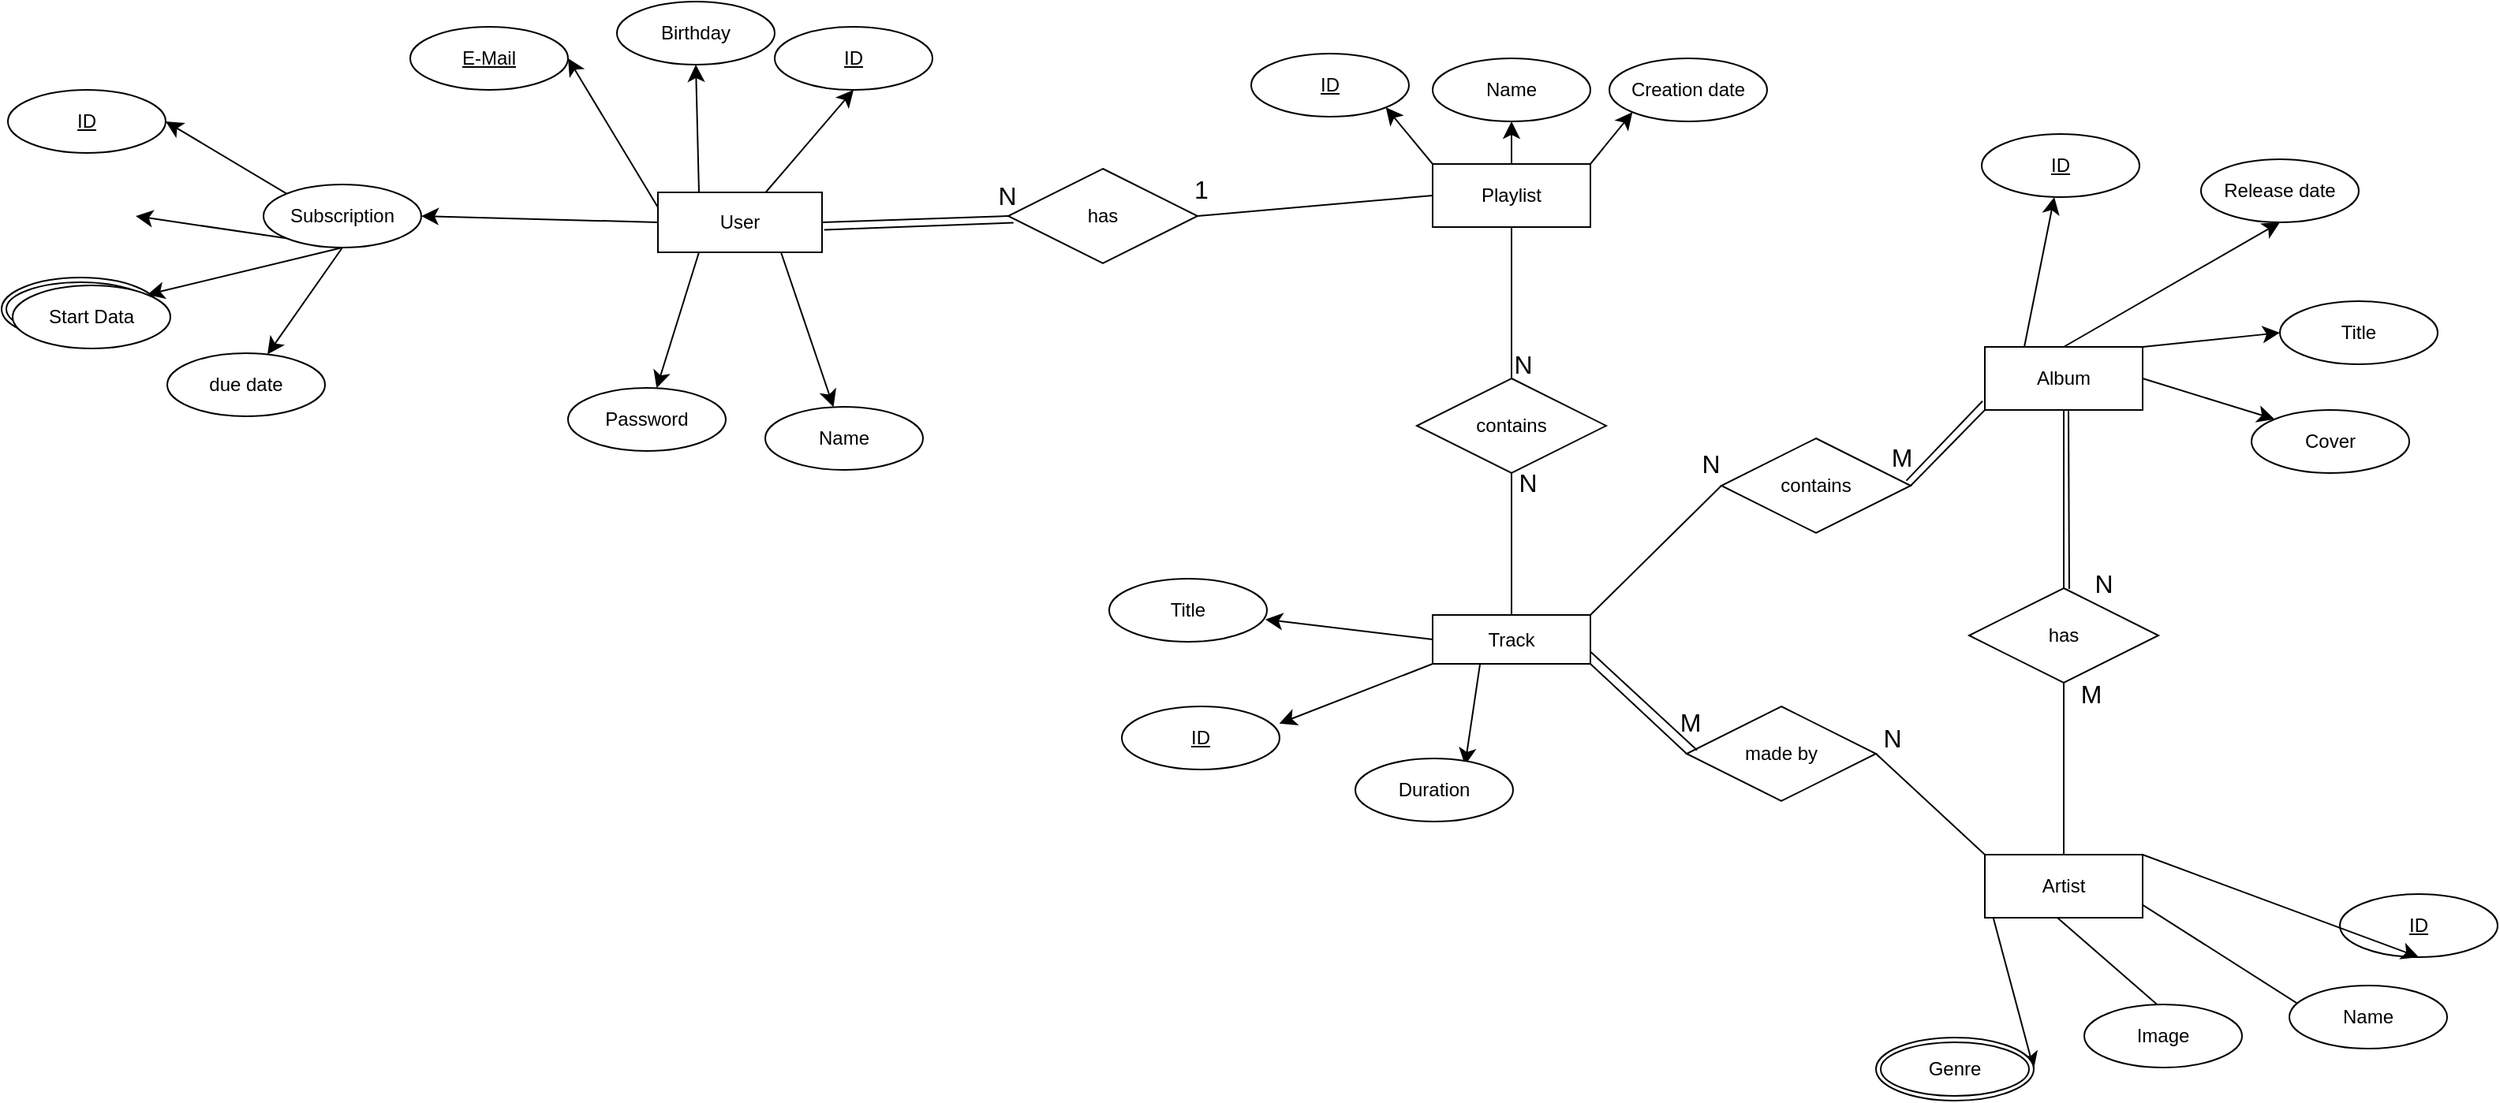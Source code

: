 <mxfile version="24.9.1">
  <diagram name="Page-1" id="G59CYE2ryUjGFPIt_PXo">
    <mxGraphModel dx="1425" dy="817" grid="0" gridSize="10" guides="1" tooltips="1" connect="1" arrows="1" fold="1" page="0" pageScale="1" pageWidth="850" pageHeight="1100" math="0" shadow="0">
      <root>
        <mxCell id="0" />
        <mxCell id="1" parent="0" />
        <mxCell id="FtLIaecBliiWp28A2eXK-8" style="edgeStyle=none;curved=1;rounded=0;orthogonalLoop=1;jettySize=auto;html=1;exitX=0.75;exitY=1;exitDx=0;exitDy=0;fontSize=12;startSize=8;endSize=8;" edge="1" parent="1" source="FtLIaecBliiWp28A2eXK-1" target="FtLIaecBliiWp28A2eXK-6">
          <mxGeometry relative="1" as="geometry" />
        </mxCell>
        <mxCell id="FtLIaecBliiWp28A2eXK-9" style="edgeStyle=none;curved=1;rounded=0;orthogonalLoop=1;jettySize=auto;html=1;exitX=0.25;exitY=1;exitDx=0;exitDy=0;fontSize=12;startSize=8;endSize=8;" edge="1" parent="1" source="FtLIaecBliiWp28A2eXK-1" target="FtLIaecBliiWp28A2eXK-5">
          <mxGeometry relative="1" as="geometry" />
        </mxCell>
        <mxCell id="FtLIaecBliiWp28A2eXK-10" style="edgeStyle=none;curved=1;rounded=0;orthogonalLoop=1;jettySize=auto;html=1;exitX=0.25;exitY=0;exitDx=0;exitDy=0;entryX=0.5;entryY=1;entryDx=0;entryDy=0;fontSize=12;startSize=8;endSize=8;" edge="1" parent="1" source="FtLIaecBliiWp28A2eXK-1" target="FtLIaecBliiWp28A2eXK-4">
          <mxGeometry relative="1" as="geometry" />
        </mxCell>
        <mxCell id="FtLIaecBliiWp28A2eXK-11" style="edgeStyle=none;curved=1;rounded=0;orthogonalLoop=1;jettySize=auto;html=1;exitX=0;exitY=0.25;exitDx=0;exitDy=0;entryX=1;entryY=0.5;entryDx=0;entryDy=0;fontSize=12;startSize=8;endSize=8;" edge="1" parent="1" source="FtLIaecBliiWp28A2eXK-1" target="FtLIaecBliiWp28A2eXK-3">
          <mxGeometry relative="1" as="geometry" />
        </mxCell>
        <mxCell id="FtLIaecBliiWp28A2eXK-13" style="edgeStyle=none;curved=1;rounded=0;orthogonalLoop=1;jettySize=auto;html=1;exitX=0;exitY=0.5;exitDx=0;exitDy=0;entryX=1;entryY=0.5;entryDx=0;entryDy=0;fontSize=12;startSize=8;endSize=8;" edge="1" parent="1" source="FtLIaecBliiWp28A2eXK-1" target="FtLIaecBliiWp28A2eXK-12">
          <mxGeometry relative="1" as="geometry" />
        </mxCell>
        <mxCell id="FtLIaecBliiWp28A2eXK-1" value="&lt;div&gt;User&lt;/div&gt;" style="whiteSpace=wrap;html=1;align=center;" vertex="1" parent="1">
          <mxGeometry x="150" y="182" width="104" height="38" as="geometry" />
        </mxCell>
        <mxCell id="FtLIaecBliiWp28A2eXK-7" style="edgeStyle=none;curved=1;rounded=0;orthogonalLoop=1;jettySize=auto;html=1;fontSize=12;startSize=8;endSize=8;entryX=0.5;entryY=1;entryDx=0;entryDy=0;" edge="1" parent="1" source="FtLIaecBliiWp28A2eXK-1" target="FtLIaecBliiWp28A2eXK-2">
          <mxGeometry relative="1" as="geometry">
            <mxPoint x="200" y="146" as="targetPoint" />
            <mxPoint x="213" y="171" as="sourcePoint" />
          </mxGeometry>
        </mxCell>
        <mxCell id="FtLIaecBliiWp28A2eXK-2" value="&lt;u&gt;ID&lt;/u&gt;" style="ellipse;whiteSpace=wrap;html=1;align=center;" vertex="1" parent="1">
          <mxGeometry x="224" y="77" width="100" height="40" as="geometry" />
        </mxCell>
        <mxCell id="FtLIaecBliiWp28A2eXK-3" value="&lt;div&gt;&lt;u&gt;E-Mail&lt;/u&gt;&lt;/div&gt;" style="ellipse;whiteSpace=wrap;html=1;align=center;" vertex="1" parent="1">
          <mxGeometry x="-7" y="77" width="100" height="40" as="geometry" />
        </mxCell>
        <mxCell id="FtLIaecBliiWp28A2eXK-4" value="Birthday" style="ellipse;whiteSpace=wrap;html=1;align=center;" vertex="1" parent="1">
          <mxGeometry x="124" y="61" width="100" height="40" as="geometry" />
        </mxCell>
        <mxCell id="FtLIaecBliiWp28A2eXK-5" value="Password" style="ellipse;whiteSpace=wrap;html=1;align=center;" vertex="1" parent="1">
          <mxGeometry x="93" y="306" width="100" height="40" as="geometry" />
        </mxCell>
        <mxCell id="FtLIaecBliiWp28A2eXK-6" value="Name" style="ellipse;whiteSpace=wrap;html=1;align=center;" vertex="1" parent="1">
          <mxGeometry x="218" y="318" width="100" height="40" as="geometry" />
        </mxCell>
        <mxCell id="FtLIaecBliiWp28A2eXK-15" style="edgeStyle=none;curved=1;rounded=0;orthogonalLoop=1;jettySize=auto;html=1;exitX=0;exitY=0;exitDx=0;exitDy=0;entryX=1;entryY=0.5;entryDx=0;entryDy=0;fontSize=12;startSize=8;endSize=8;" edge="1" parent="1" source="FtLIaecBliiWp28A2eXK-12" target="FtLIaecBliiWp28A2eXK-14">
          <mxGeometry relative="1" as="geometry" />
        </mxCell>
        <mxCell id="FtLIaecBliiWp28A2eXK-19" style="edgeStyle=none;curved=1;rounded=0;orthogonalLoop=1;jettySize=auto;html=1;exitX=0;exitY=1;exitDx=0;exitDy=0;entryX=1;entryY=0.5;entryDx=0;entryDy=0;fontSize=12;startSize=8;endSize=8;" edge="1" parent="1" source="FtLIaecBliiWp28A2eXK-12">
          <mxGeometry relative="1" as="geometry">
            <mxPoint x="-181" y="197" as="targetPoint" />
          </mxGeometry>
        </mxCell>
        <mxCell id="FtLIaecBliiWp28A2eXK-21" style="edgeStyle=none;curved=1;rounded=0;orthogonalLoop=1;jettySize=auto;html=1;exitX=0.5;exitY=1;exitDx=0;exitDy=0;fontSize=12;startSize=8;endSize=8;entryX=1;entryY=0;entryDx=0;entryDy=0;" edge="1" parent="1" source="FtLIaecBliiWp28A2eXK-12" target="FtLIaecBliiWp28A2eXK-20">
          <mxGeometry relative="1" as="geometry" />
        </mxCell>
        <mxCell id="FtLIaecBliiWp28A2eXK-23" style="edgeStyle=none;curved=1;rounded=0;orthogonalLoop=1;jettySize=auto;html=1;exitX=0.5;exitY=1;exitDx=0;exitDy=0;fontSize=12;startSize=8;endSize=8;" edge="1" parent="1" source="FtLIaecBliiWp28A2eXK-12" target="FtLIaecBliiWp28A2eXK-22">
          <mxGeometry relative="1" as="geometry" />
        </mxCell>
        <mxCell id="FtLIaecBliiWp28A2eXK-12" value="&lt;div&gt;Subscription&lt;/div&gt;" style="ellipse;whiteSpace=wrap;html=1;align=center;" vertex="1" parent="1">
          <mxGeometry x="-100" y="177" width="100" height="40" as="geometry" />
        </mxCell>
        <mxCell id="FtLIaecBliiWp28A2eXK-14" value="&lt;u&gt;ID&lt;/u&gt;" style="ellipse;whiteSpace=wrap;html=1;align=center;" vertex="1" parent="1">
          <mxGeometry x="-262" y="117" width="100" height="40" as="geometry" />
        </mxCell>
        <mxCell id="FtLIaecBliiWp28A2eXK-18" value="type" style="ellipse;shape=doubleEllipse;margin=3;whiteSpace=wrap;html=1;align=center;" vertex="1" parent="1">
          <mxGeometry x="-266" y="236" width="100" height="40" as="geometry" />
        </mxCell>
        <mxCell id="FtLIaecBliiWp28A2eXK-20" value="Start Data" style="ellipse;whiteSpace=wrap;html=1;align=center;" vertex="1" parent="1">
          <mxGeometry x="-259" y="241" width="100" height="40" as="geometry" />
        </mxCell>
        <mxCell id="FtLIaecBliiWp28A2eXK-22" value="due date" style="ellipse;whiteSpace=wrap;html=1;align=center;" vertex="1" parent="1">
          <mxGeometry x="-161" y="284" width="100" height="40" as="geometry" />
        </mxCell>
        <mxCell id="FtLIaecBliiWp28A2eXK-28" style="edgeStyle=none;curved=1;rounded=0;orthogonalLoop=1;jettySize=auto;html=1;exitX=0.5;exitY=0;exitDx=0;exitDy=0;entryX=0.5;entryY=1;entryDx=0;entryDy=0;fontSize=12;startSize=8;endSize=8;" edge="1" parent="1" source="FtLIaecBliiWp28A2eXK-24" target="FtLIaecBliiWp28A2eXK-27">
          <mxGeometry relative="1" as="geometry" />
        </mxCell>
        <mxCell id="FtLIaecBliiWp28A2eXK-30" style="edgeStyle=none;curved=1;rounded=0;orthogonalLoop=1;jettySize=auto;html=1;exitX=0;exitY=0;exitDx=0;exitDy=0;entryX=1;entryY=1;entryDx=0;entryDy=0;fontSize=12;startSize=8;endSize=8;" edge="1" parent="1" source="FtLIaecBliiWp28A2eXK-24" target="FtLIaecBliiWp28A2eXK-29">
          <mxGeometry relative="1" as="geometry" />
        </mxCell>
        <mxCell id="FtLIaecBliiWp28A2eXK-32" style="edgeStyle=none;curved=1;rounded=0;orthogonalLoop=1;jettySize=auto;html=1;exitX=0;exitY=0.5;exitDx=0;exitDy=0;entryX=1;entryY=0.5;entryDx=0;entryDy=0;fontSize=12;startSize=8;endSize=8;" edge="1" parent="1" source="FtLIaecBliiWp28A2eXK-24" target="FtLIaecBliiWp28A2eXK-31">
          <mxGeometry relative="1" as="geometry" />
        </mxCell>
        <mxCell id="FtLIaecBliiWp28A2eXK-24" value="&lt;div&gt;Artist&lt;/div&gt;" style="whiteSpace=wrap;html=1;align=center;" vertex="1" parent="1">
          <mxGeometry x="991" y="602" width="100" height="40" as="geometry" />
        </mxCell>
        <mxCell id="FtLIaecBliiWp28A2eXK-25" value="&lt;u&gt;ID&lt;/u&gt;" style="ellipse;whiteSpace=wrap;html=1;align=center;" vertex="1" parent="1">
          <mxGeometry x="1216" y="627" width="100" height="40" as="geometry" />
        </mxCell>
        <mxCell id="FtLIaecBliiWp28A2eXK-26" style="edgeStyle=none;curved=1;rounded=0;orthogonalLoop=1;jettySize=auto;html=1;exitX=1;exitY=0;exitDx=0;exitDy=0;entryX=0.5;entryY=1;entryDx=0;entryDy=0;fontSize=12;startSize=8;endSize=8;" edge="1" parent="1" source="FtLIaecBliiWp28A2eXK-24" target="FtLIaecBliiWp28A2eXK-25">
          <mxGeometry relative="1" as="geometry">
            <mxPoint x="1162" y="561" as="targetPoint" />
          </mxGeometry>
        </mxCell>
        <mxCell id="FtLIaecBliiWp28A2eXK-27" value="Name" style="ellipse;whiteSpace=wrap;html=1;align=center;" vertex="1" parent="1">
          <mxGeometry x="1184" y="685" width="100" height="40" as="geometry" />
        </mxCell>
        <mxCell id="FtLIaecBliiWp28A2eXK-29" value="&lt;div&gt;Image&lt;/div&gt;" style="ellipse;whiteSpace=wrap;html=1;align=center;" vertex="1" parent="1">
          <mxGeometry x="1054" y="697" width="100" height="40" as="geometry" />
        </mxCell>
        <mxCell id="FtLIaecBliiWp28A2eXK-31" value="Genre" style="ellipse;shape=doubleEllipse;margin=3;whiteSpace=wrap;html=1;align=center;" vertex="1" parent="1">
          <mxGeometry x="922" y="718" width="100" height="40" as="geometry" />
        </mxCell>
        <mxCell id="FtLIaecBliiWp28A2eXK-38" style="edgeStyle=none;curved=1;rounded=0;orthogonalLoop=1;jettySize=auto;html=1;exitX=0.25;exitY=0;exitDx=0;exitDy=0;fontSize=12;startSize=8;endSize=8;" edge="1" parent="1" source="FtLIaecBliiWp28A2eXK-33" target="FtLIaecBliiWp28A2eXK-34">
          <mxGeometry relative="1" as="geometry" />
        </mxCell>
        <mxCell id="FtLIaecBliiWp28A2eXK-39" style="edgeStyle=none;curved=1;rounded=0;orthogonalLoop=1;jettySize=auto;html=1;exitX=0.5;exitY=0;exitDx=0;exitDy=0;entryX=0.5;entryY=1;entryDx=0;entryDy=0;fontSize=12;startSize=8;endSize=8;" edge="1" parent="1" source="FtLIaecBliiWp28A2eXK-33" target="FtLIaecBliiWp28A2eXK-37">
          <mxGeometry relative="1" as="geometry" />
        </mxCell>
        <mxCell id="FtLIaecBliiWp28A2eXK-40" style="edgeStyle=none;curved=1;rounded=0;orthogonalLoop=1;jettySize=auto;html=1;exitX=1;exitY=0;exitDx=0;exitDy=0;entryX=0;entryY=0.5;entryDx=0;entryDy=0;fontSize=12;startSize=8;endSize=8;" edge="1" parent="1" source="FtLIaecBliiWp28A2eXK-33" target="FtLIaecBliiWp28A2eXK-35">
          <mxGeometry relative="1" as="geometry" />
        </mxCell>
        <mxCell id="FtLIaecBliiWp28A2eXK-41" style="edgeStyle=none;curved=1;rounded=0;orthogonalLoop=1;jettySize=auto;html=1;exitX=1;exitY=0.5;exitDx=0;exitDy=0;entryX=0;entryY=0;entryDx=0;entryDy=0;fontSize=12;startSize=8;endSize=8;" edge="1" parent="1" source="FtLIaecBliiWp28A2eXK-33" target="FtLIaecBliiWp28A2eXK-36">
          <mxGeometry relative="1" as="geometry" />
        </mxCell>
        <mxCell id="FtLIaecBliiWp28A2eXK-33" value="Album" style="whiteSpace=wrap;html=1;align=center;" vertex="1" parent="1">
          <mxGeometry x="991" y="280" width="100" height="40" as="geometry" />
        </mxCell>
        <mxCell id="FtLIaecBliiWp28A2eXK-34" value="&lt;u&gt;ID&lt;/u&gt;" style="ellipse;whiteSpace=wrap;html=1;align=center;" vertex="1" parent="1">
          <mxGeometry x="989" y="145" width="100" height="40" as="geometry" />
        </mxCell>
        <mxCell id="FtLIaecBliiWp28A2eXK-35" value="Title" style="ellipse;whiteSpace=wrap;html=1;align=center;" vertex="1" parent="1">
          <mxGeometry x="1178" y="251" width="100" height="40" as="geometry" />
        </mxCell>
        <mxCell id="FtLIaecBliiWp28A2eXK-36" value="Cover" style="ellipse;whiteSpace=wrap;html=1;align=center;" vertex="1" parent="1">
          <mxGeometry x="1160" y="320" width="100" height="40" as="geometry" />
        </mxCell>
        <mxCell id="FtLIaecBliiWp28A2eXK-37" value="Release date" style="ellipse;whiteSpace=wrap;html=1;align=center;" vertex="1" parent="1">
          <mxGeometry x="1128" y="161" width="100" height="40" as="geometry" />
        </mxCell>
        <mxCell id="FtLIaecBliiWp28A2eXK-46" style="edgeStyle=none;curved=1;rounded=0;orthogonalLoop=1;jettySize=auto;html=1;entryX=0.998;entryY=0.272;entryDx=0;entryDy=0;fontSize=12;startSize=8;endSize=8;entryPerimeter=0;exitX=0;exitY=1;exitDx=0;exitDy=0;" edge="1" parent="1" source="FtLIaecBliiWp28A2eXK-42" target="FtLIaecBliiWp28A2eXK-43">
          <mxGeometry relative="1" as="geometry">
            <mxPoint x="635" y="467" as="sourcePoint" />
          </mxGeometry>
        </mxCell>
        <mxCell id="FtLIaecBliiWp28A2eXK-47" style="edgeStyle=none;curved=1;rounded=0;orthogonalLoop=1;jettySize=auto;html=1;exitX=0;exitY=0.5;exitDx=0;exitDy=0;fontSize=12;startSize=8;endSize=8;entryX=0.99;entryY=0.646;entryDx=0;entryDy=0;entryPerimeter=0;" edge="1" parent="1" source="FtLIaecBliiWp28A2eXK-42" target="FtLIaecBliiWp28A2eXK-45">
          <mxGeometry relative="1" as="geometry">
            <mxPoint x="528.559" y="440.651" as="targetPoint" />
          </mxGeometry>
        </mxCell>
        <mxCell id="FtLIaecBliiWp28A2eXK-48" style="edgeStyle=none;curved=1;rounded=0;orthogonalLoop=1;jettySize=auto;html=1;exitX=0.301;exitY=0.99;exitDx=0;exitDy=0;entryX=0.695;entryY=0.108;entryDx=0;entryDy=0;fontSize=12;startSize=8;endSize=8;exitPerimeter=0;entryPerimeter=0;" edge="1" parent="1" source="FtLIaecBliiWp28A2eXK-42" target="FtLIaecBliiWp28A2eXK-44">
          <mxGeometry relative="1" as="geometry" />
        </mxCell>
        <mxCell id="FtLIaecBliiWp28A2eXK-42" value="&lt;div&gt;Track&lt;/div&gt;" style="whiteSpace=wrap;html=1;align=center;" vertex="1" parent="1">
          <mxGeometry x="641" y="450" width="100" height="31" as="geometry" />
        </mxCell>
        <mxCell id="FtLIaecBliiWp28A2eXK-43" value="&lt;u&gt;ID&lt;/u&gt;" style="ellipse;whiteSpace=wrap;html=1;align=center;" vertex="1" parent="1">
          <mxGeometry x="444" y="508" width="100" height="40" as="geometry" />
        </mxCell>
        <mxCell id="FtLIaecBliiWp28A2eXK-44" value="Duration" style="ellipse;whiteSpace=wrap;html=1;align=center;" vertex="1" parent="1">
          <mxGeometry x="592" y="541" width="100" height="40" as="geometry" />
        </mxCell>
        <mxCell id="FtLIaecBliiWp28A2eXK-45" value="Title" style="ellipse;whiteSpace=wrap;html=1;align=center;" vertex="1" parent="1">
          <mxGeometry x="436" y="427" width="100" height="40" as="geometry" />
        </mxCell>
        <mxCell id="FtLIaecBliiWp28A2eXK-53" style="edgeStyle=none;curved=1;rounded=0;orthogonalLoop=1;jettySize=auto;html=1;exitX=0;exitY=0;exitDx=0;exitDy=0;entryX=1;entryY=1;entryDx=0;entryDy=0;fontSize=12;startSize=8;endSize=8;" edge="1" parent="1" source="FtLIaecBliiWp28A2eXK-49" target="FtLIaecBliiWp28A2eXK-50">
          <mxGeometry relative="1" as="geometry" />
        </mxCell>
        <mxCell id="FtLIaecBliiWp28A2eXK-54" style="edgeStyle=none;curved=1;rounded=0;orthogonalLoop=1;jettySize=auto;html=1;exitX=0.5;exitY=0;exitDx=0;exitDy=0;entryX=0.5;entryY=1;entryDx=0;entryDy=0;fontSize=12;startSize=8;endSize=8;" edge="1" parent="1" source="FtLIaecBliiWp28A2eXK-49" target="FtLIaecBliiWp28A2eXK-51">
          <mxGeometry relative="1" as="geometry" />
        </mxCell>
        <mxCell id="FtLIaecBliiWp28A2eXK-55" style="edgeStyle=none;curved=1;rounded=0;orthogonalLoop=1;jettySize=auto;html=1;exitX=1;exitY=0;exitDx=0;exitDy=0;entryX=0;entryY=1;entryDx=0;entryDy=0;fontSize=12;startSize=8;endSize=8;" edge="1" parent="1" source="FtLIaecBliiWp28A2eXK-49" target="FtLIaecBliiWp28A2eXK-52">
          <mxGeometry relative="1" as="geometry" />
        </mxCell>
        <mxCell id="FtLIaecBliiWp28A2eXK-49" value="Playlist" style="whiteSpace=wrap;html=1;align=center;" vertex="1" parent="1">
          <mxGeometry x="641" y="164" width="100" height="40" as="geometry" />
        </mxCell>
        <mxCell id="FtLIaecBliiWp28A2eXK-50" value="&lt;u&gt;ID&lt;/u&gt;" style="ellipse;whiteSpace=wrap;html=1;align=center;" vertex="1" parent="1">
          <mxGeometry x="526" y="94" width="100" height="40" as="geometry" />
        </mxCell>
        <mxCell id="FtLIaecBliiWp28A2eXK-51" value="Name" style="ellipse;whiteSpace=wrap;html=1;align=center;" vertex="1" parent="1">
          <mxGeometry x="641" y="97" width="100" height="40" as="geometry" />
        </mxCell>
        <mxCell id="FtLIaecBliiWp28A2eXK-52" value="&lt;div&gt;Creation date&lt;/div&gt;" style="ellipse;whiteSpace=wrap;html=1;align=center;" vertex="1" parent="1">
          <mxGeometry x="753" y="97" width="100" height="40" as="geometry" />
        </mxCell>
        <mxCell id="FtLIaecBliiWp28A2eXK-56" value="has" style="shape=rhombus;perimeter=rhombusPerimeter;whiteSpace=wrap;html=1;align=center;" vertex="1" parent="1">
          <mxGeometry x="372" y="167" width="120" height="60" as="geometry" />
        </mxCell>
        <mxCell id="FtLIaecBliiWp28A2eXK-57" value="" style="endArrow=none;html=1;rounded=0;fontSize=12;startSize=8;endSize=8;curved=1;exitX=1;exitY=0.5;exitDx=0;exitDy=0;entryX=0;entryY=0.5;entryDx=0;entryDy=0;" edge="1" parent="1" source="FtLIaecBliiWp28A2eXK-1" target="FtLIaecBliiWp28A2eXK-56">
          <mxGeometry width="50" height="50" relative="1" as="geometry">
            <mxPoint x="424" y="319" as="sourcePoint" />
            <mxPoint x="474" y="269" as="targetPoint" />
          </mxGeometry>
        </mxCell>
        <mxCell id="FtLIaecBliiWp28A2eXK-58" value="" style="endArrow=none;html=1;rounded=0;fontSize=12;startSize=8;endSize=8;curved=1;exitX=1;exitY=0.5;exitDx=0;exitDy=0;entryX=0;entryY=0.5;entryDx=0;entryDy=0;" edge="1" parent="1" source="FtLIaecBliiWp28A2eXK-56" target="FtLIaecBliiWp28A2eXK-49">
          <mxGeometry width="50" height="50" relative="1" as="geometry">
            <mxPoint x="264" y="211" as="sourcePoint" />
            <mxPoint x="382" y="207" as="targetPoint" />
          </mxGeometry>
        </mxCell>
        <mxCell id="FtLIaecBliiWp28A2eXK-59" value="contains" style="shape=rhombus;perimeter=rhombusPerimeter;whiteSpace=wrap;html=1;align=center;" vertex="1" parent="1">
          <mxGeometry x="631" y="300" width="120" height="60" as="geometry" />
        </mxCell>
        <mxCell id="FtLIaecBliiWp28A2eXK-60" value="" style="endArrow=none;html=1;rounded=0;fontSize=12;startSize=8;endSize=8;curved=1;entryX=0.5;entryY=1;entryDx=0;entryDy=0;exitX=0.5;exitY=0;exitDx=0;exitDy=0;" edge="1" parent="1" source="FtLIaecBliiWp28A2eXK-42" target="FtLIaecBliiWp28A2eXK-59">
          <mxGeometry width="50" height="50" relative="1" as="geometry">
            <mxPoint x="619" y="450" as="sourcePoint" />
            <mxPoint x="669" y="400" as="targetPoint" />
          </mxGeometry>
        </mxCell>
        <mxCell id="FtLIaecBliiWp28A2eXK-61" value="" style="endArrow=none;html=1;rounded=0;fontSize=12;startSize=8;endSize=8;curved=1;entryX=0.5;entryY=1;entryDx=0;entryDy=0;exitX=0.5;exitY=0;exitDx=0;exitDy=0;" edge="1" parent="1" source="FtLIaecBliiWp28A2eXK-59" target="FtLIaecBliiWp28A2eXK-49">
          <mxGeometry width="50" height="50" relative="1" as="geometry">
            <mxPoint x="619" y="450" as="sourcePoint" />
            <mxPoint x="669" y="400" as="targetPoint" />
          </mxGeometry>
        </mxCell>
        <mxCell id="FtLIaecBliiWp28A2eXK-62" value="has" style="shape=rhombus;perimeter=rhombusPerimeter;whiteSpace=wrap;html=1;align=center;" vertex="1" parent="1">
          <mxGeometry x="981" y="433" width="120" height="60" as="geometry" />
        </mxCell>
        <mxCell id="FtLIaecBliiWp28A2eXK-63" value="made by" style="shape=rhombus;perimeter=rhombusPerimeter;whiteSpace=wrap;html=1;align=center;" vertex="1" parent="1">
          <mxGeometry x="802" y="508" width="120" height="60" as="geometry" />
        </mxCell>
        <mxCell id="FtLIaecBliiWp28A2eXK-64" value="" style="endArrow=none;html=1;rounded=0;fontSize=12;startSize=8;endSize=8;curved=1;entryX=0.5;entryY=1;entryDx=0;entryDy=0;exitX=0.5;exitY=0;exitDx=0;exitDy=0;" edge="1" parent="1" source="FtLIaecBliiWp28A2eXK-24" target="FtLIaecBliiWp28A2eXK-62">
          <mxGeometry width="50" height="50" relative="1" as="geometry">
            <mxPoint x="989" y="592" as="sourcePoint" />
            <mxPoint x="1039" y="542" as="targetPoint" />
          </mxGeometry>
        </mxCell>
        <mxCell id="FtLIaecBliiWp28A2eXK-66" value="" style="endArrow=none;html=1;rounded=0;fontSize=12;startSize=8;endSize=8;curved=1;entryX=0.5;entryY=0;entryDx=0;entryDy=0;exitX=0.5;exitY=1;exitDx=0;exitDy=0;" edge="1" parent="1" source="FtLIaecBliiWp28A2eXK-33" target="FtLIaecBliiWp28A2eXK-62">
          <mxGeometry width="50" height="50" relative="1" as="geometry">
            <mxPoint x="989" y="592" as="sourcePoint" />
            <mxPoint x="1039" y="542" as="targetPoint" />
          </mxGeometry>
        </mxCell>
        <mxCell id="FtLIaecBliiWp28A2eXK-67" value="" style="endArrow=none;html=1;rounded=0;fontSize=12;startSize=8;endSize=8;curved=1;exitX=0;exitY=0;exitDx=0;exitDy=0;entryX=1;entryY=0.5;entryDx=0;entryDy=0;" edge="1" parent="1" source="FtLIaecBliiWp28A2eXK-24" target="FtLIaecBliiWp28A2eXK-63">
          <mxGeometry width="50" height="50" relative="1" as="geometry">
            <mxPoint x="989" y="592" as="sourcePoint" />
            <mxPoint x="1039" y="542" as="targetPoint" />
          </mxGeometry>
        </mxCell>
        <mxCell id="FtLIaecBliiWp28A2eXK-68" value="" style="endArrow=none;html=1;rounded=0;fontSize=12;startSize=8;endSize=8;curved=1;exitX=0;exitY=0.5;exitDx=0;exitDy=0;entryX=1;entryY=1;entryDx=0;entryDy=0;" edge="1" parent="1" source="FtLIaecBliiWp28A2eXK-63" target="FtLIaecBliiWp28A2eXK-42">
          <mxGeometry width="50" height="50" relative="1" as="geometry">
            <mxPoint x="989" y="592" as="sourcePoint" />
            <mxPoint x="1039" y="542" as="targetPoint" />
          </mxGeometry>
        </mxCell>
        <mxCell id="FtLIaecBliiWp28A2eXK-69" value="contains" style="shape=rhombus;perimeter=rhombusPerimeter;whiteSpace=wrap;html=1;align=center;" vertex="1" parent="1">
          <mxGeometry x="824" y="338" width="120" height="60" as="geometry" />
        </mxCell>
        <mxCell id="FtLIaecBliiWp28A2eXK-71" value="" style="endArrow=none;html=1;rounded=0;fontSize=12;startSize=8;endSize=8;curved=1;entryX=0;entryY=1;entryDx=0;entryDy=0;exitX=1;exitY=0.5;exitDx=0;exitDy=0;" edge="1" parent="1" source="FtLIaecBliiWp28A2eXK-69" target="FtLIaecBliiWp28A2eXK-33">
          <mxGeometry width="50" height="50" relative="1" as="geometry">
            <mxPoint x="858" y="506" as="sourcePoint" />
            <mxPoint x="908" y="456" as="targetPoint" />
          </mxGeometry>
        </mxCell>
        <mxCell id="FtLIaecBliiWp28A2eXK-72" value="" style="endArrow=none;html=1;rounded=0;fontSize=12;startSize=8;endSize=8;curved=1;exitX=1;exitY=0;exitDx=0;exitDy=0;entryX=0;entryY=0.5;entryDx=0;entryDy=0;" edge="1" parent="1" source="FtLIaecBliiWp28A2eXK-42" target="FtLIaecBliiWp28A2eXK-69">
          <mxGeometry width="50" height="50" relative="1" as="geometry">
            <mxPoint x="858" y="506" as="sourcePoint" />
            <mxPoint x="810" y="378" as="targetPoint" />
          </mxGeometry>
        </mxCell>
        <mxCell id="FtLIaecBliiWp28A2eXK-73" value="" style="endArrow=none;html=1;rounded=0;fontSize=12;startSize=8;endSize=8;curved=1;exitX=1.013;exitY=0.624;exitDx=0;exitDy=0;entryX=0.028;entryY=0.57;entryDx=0;entryDy=0;exitPerimeter=0;entryPerimeter=0;" edge="1" parent="1" source="FtLIaecBliiWp28A2eXK-1" target="FtLIaecBliiWp28A2eXK-56">
          <mxGeometry width="50" height="50" relative="1" as="geometry">
            <mxPoint x="264" y="211" as="sourcePoint" />
            <mxPoint x="382" y="207" as="targetPoint" />
          </mxGeometry>
        </mxCell>
        <mxCell id="FtLIaecBliiWp28A2eXK-74" value="1" style="text;html=1;align=center;verticalAlign=middle;resizable=0;points=[];autosize=1;strokeColor=none;fillColor=none;fontSize=16;" vertex="1" parent="1">
          <mxGeometry x="480.5" y="164" width="27" height="31" as="geometry" />
        </mxCell>
        <mxCell id="FtLIaecBliiWp28A2eXK-75" value="N" style="text;html=1;align=center;verticalAlign=middle;resizable=0;points=[];autosize=1;strokeColor=none;fillColor=none;fontSize=16;" vertex="1" parent="1">
          <mxGeometry x="356" y="168.5" width="30" height="31" as="geometry" />
        </mxCell>
        <mxCell id="FtLIaecBliiWp28A2eXK-76" value="N" style="text;html=1;align=center;verticalAlign=middle;resizable=0;points=[];autosize=1;strokeColor=none;fillColor=none;fontSize=16;" vertex="1" parent="1">
          <mxGeometry x="686" y="350.5" width="30" height="31" as="geometry" />
        </mxCell>
        <mxCell id="FtLIaecBliiWp28A2eXK-77" value="N" style="text;html=1;align=center;verticalAlign=middle;resizable=0;points=[];autosize=1;strokeColor=none;fillColor=none;fontSize=16;" vertex="1" parent="1">
          <mxGeometry x="682.5" y="275.5" width="30" height="31" as="geometry" />
        </mxCell>
        <mxCell id="FtLIaecBliiWp28A2eXK-78" value="" style="endArrow=none;html=1;rounded=0;fontSize=12;startSize=8;endSize=8;curved=1;exitX=0.055;exitY=0.462;exitDx=0;exitDy=0;entryX=1;entryY=0.75;entryDx=0;entryDy=0;exitPerimeter=0;" edge="1" parent="1" source="FtLIaecBliiWp28A2eXK-63" target="FtLIaecBliiWp28A2eXK-42">
          <mxGeometry width="50" height="50" relative="1" as="geometry">
            <mxPoint x="812" y="548" as="sourcePoint" />
            <mxPoint x="751" y="491" as="targetPoint" />
          </mxGeometry>
        </mxCell>
        <mxCell id="FtLIaecBliiWp28A2eXK-79" value="N" style="text;html=1;align=center;verticalAlign=middle;resizable=0;points=[];autosize=1;strokeColor=none;fillColor=none;fontSize=16;" vertex="1" parent="1">
          <mxGeometry x="917" y="512.5" width="30" height="31" as="geometry" />
        </mxCell>
        <mxCell id="FtLIaecBliiWp28A2eXK-80" value="M" style="text;html=1;align=center;verticalAlign=middle;resizable=0;points=[];autosize=1;strokeColor=none;fillColor=none;fontSize=16;" vertex="1" parent="1">
          <mxGeometry x="788.5" y="502.5" width="31" height="31" as="geometry" />
        </mxCell>
        <mxCell id="FtLIaecBliiWp28A2eXK-81" value="" style="endArrow=none;html=1;rounded=0;fontSize=12;startSize=8;endSize=8;curved=1;exitX=0.977;exitY=0.447;exitDx=0;exitDy=0;exitPerimeter=0;entryX=-0.015;entryY=0.859;entryDx=0;entryDy=0;entryPerimeter=0;" edge="1" parent="1" source="FtLIaecBliiWp28A2eXK-69" target="FtLIaecBliiWp28A2eXK-33">
          <mxGeometry width="50" height="50" relative="1" as="geometry">
            <mxPoint x="944" y="315" as="sourcePoint" />
            <mxPoint x="965" y="316" as="targetPoint" />
          </mxGeometry>
        </mxCell>
        <mxCell id="FtLIaecBliiWp28A2eXK-82" value="N" style="text;html=1;align=center;verticalAlign=middle;resizable=0;points=[];autosize=1;strokeColor=none;fillColor=none;fontSize=16;" vertex="1" parent="1">
          <mxGeometry x="802" y="338" width="30" height="31" as="geometry" />
        </mxCell>
        <mxCell id="FtLIaecBliiWp28A2eXK-83" value="M" style="text;html=1;align=center;verticalAlign=middle;resizable=0;points=[];autosize=1;strokeColor=none;fillColor=none;fontSize=16;" vertex="1" parent="1">
          <mxGeometry x="922" y="334" width="31" height="31" as="geometry" />
        </mxCell>
        <mxCell id="FtLIaecBliiWp28A2eXK-84" value="N" style="text;html=1;align=center;verticalAlign=middle;resizable=0;points=[];autosize=1;strokeColor=none;fillColor=none;fontSize=16;" vertex="1" parent="1">
          <mxGeometry x="1051" y="414" width="30" height="31" as="geometry" />
        </mxCell>
        <mxCell id="FtLIaecBliiWp28A2eXK-85" value="" style="endArrow=none;html=1;rounded=0;fontSize=12;startSize=8;endSize=8;curved=1;entryX=0.529;entryY=0.008;entryDx=0;entryDy=0;entryPerimeter=0;exitX=0.53;exitY=1.007;exitDx=0;exitDy=0;exitPerimeter=0;" edge="1" parent="1" source="FtLIaecBliiWp28A2eXK-33" target="FtLIaecBliiWp28A2eXK-62">
          <mxGeometry width="50" height="50" relative="1" as="geometry">
            <mxPoint x="1045" y="316" as="sourcePoint" />
            <mxPoint x="1051" y="443" as="targetPoint" />
          </mxGeometry>
        </mxCell>
        <mxCell id="FtLIaecBliiWp28A2eXK-86" value="M" style="text;html=1;align=center;verticalAlign=middle;resizable=0;points=[];autosize=1;strokeColor=none;fillColor=none;fontSize=16;" vertex="1" parent="1">
          <mxGeometry x="1042" y="484" width="31" height="31" as="geometry" />
        </mxCell>
      </root>
    </mxGraphModel>
  </diagram>
</mxfile>
